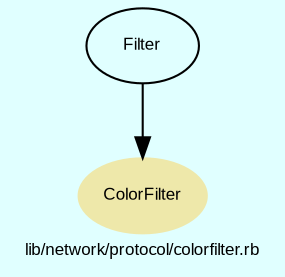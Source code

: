 digraph TopLevel {
    compound = true
    bgcolor = lightcyan1
    fontname = Arial
    fontsize = 8
    label = "lib/network/protocol/colorfilter.rb"
    node [
        fontname = Arial,
        fontsize = 8,
        color = black
    ]

    ColorFilter [
        fontcolor = black,
        URL = "classes/ColorFilter.html",
        shape = ellipse,
        color = palegoldenrod,
        style = filled,
        label = "ColorFilter"
    ]

    Filter [
        URL = "classes/Filter.html",
        label = "Filter"
    ]

    Filter -> ColorFilter [

    ]

}

